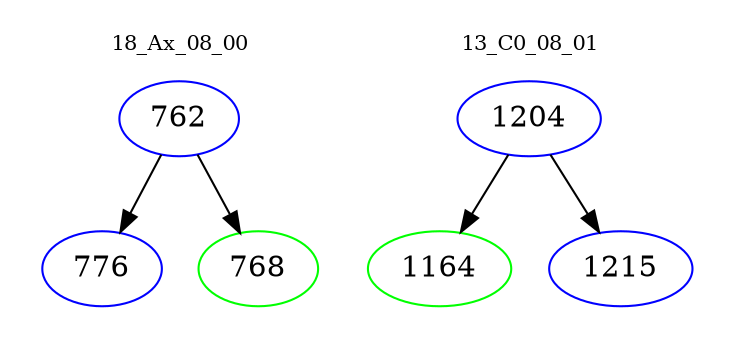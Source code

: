 digraph{
subgraph cluster_0 {
color = white
label = "18_Ax_08_00";
fontsize=10;
T0_762 [label="762", color="blue"]
T0_762 -> T0_776 [color="black"]
T0_776 [label="776", color="blue"]
T0_762 -> T0_768 [color="black"]
T0_768 [label="768", color="green"]
}
subgraph cluster_1 {
color = white
label = "13_C0_08_01";
fontsize=10;
T1_1204 [label="1204", color="blue"]
T1_1204 -> T1_1164 [color="black"]
T1_1164 [label="1164", color="green"]
T1_1204 -> T1_1215 [color="black"]
T1_1215 [label="1215", color="blue"]
}
}
